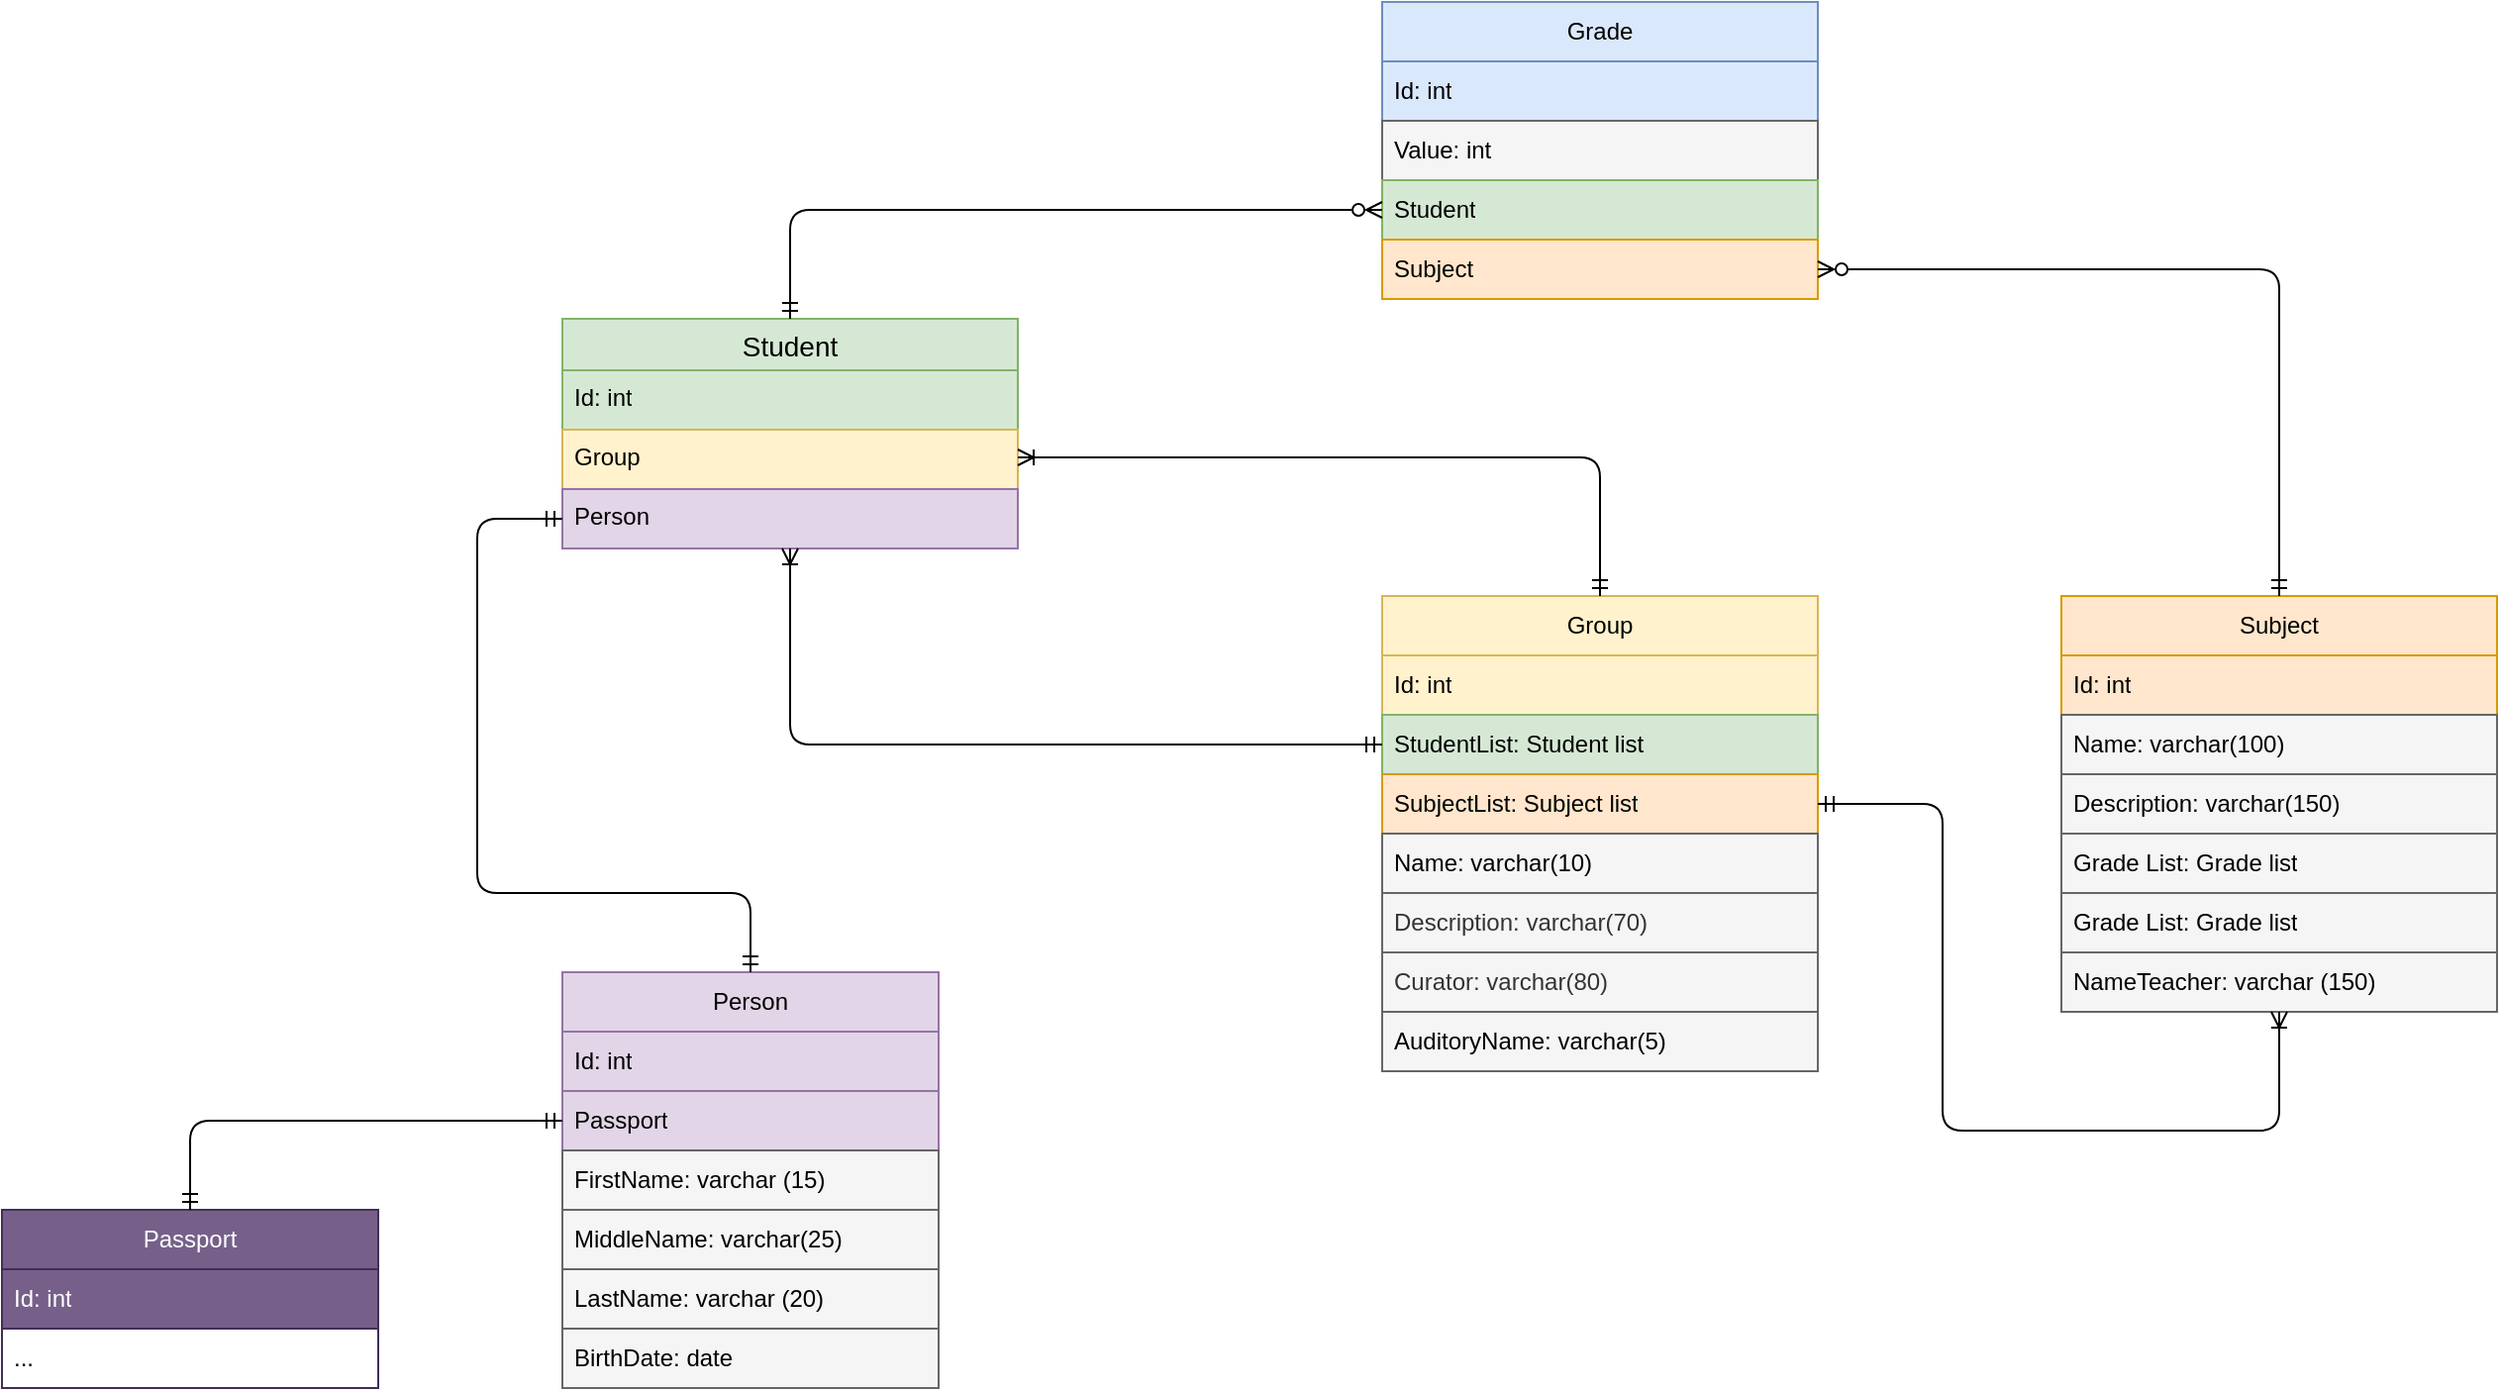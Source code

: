 <mxfile version="24.1.0" type="device">
  <diagram name="Страница — 1" id="HsdKML7Mbun2V900DYTD">
    <mxGraphModel dx="3247" dy="2101" grid="1" gridSize="10" guides="1" tooltips="1" connect="1" arrows="1" fold="1" page="1" pageScale="1" pageWidth="827" pageHeight="1169" math="0" shadow="0">
      <root>
        <mxCell id="0" />
        <mxCell id="1" parent="0" />
        <mxCell id="cB9pgYuhL3QeFEZIP5lz-66" value="Student" style="swimlane;fontStyle=0;childLayout=stackLayout;horizontal=1;startSize=26;horizontalStack=0;resizeParent=1;resizeParentMax=0;resizeLast=0;collapsible=1;marginBottom=0;align=center;fontSize=14;fillColor=#d5e8d4;strokeColor=#82b366;" parent="1" vertex="1">
          <mxGeometry x="-827" y="-50" width="230" height="116" as="geometry" />
        </mxCell>
        <mxCell id="cB9pgYuhL3QeFEZIP5lz-67" value="Id: int" style="text;strokeColor=#82b366;fillColor=#d5e8d4;spacingLeft=4;spacingRight=4;overflow=hidden;rotatable=0;points=[[0,0.5],[1,0.5]];portConstraint=eastwest;fontSize=12;whiteSpace=wrap;html=1;" parent="cB9pgYuhL3QeFEZIP5lz-66" vertex="1">
          <mxGeometry y="26" width="230" height="30" as="geometry" />
        </mxCell>
        <mxCell id="cB9pgYuhL3QeFEZIP5lz-69" value="Group&lt;div&gt;&lt;br&gt;&lt;/div&gt;" style="text;strokeColor=#d6b656;fillColor=#fff2cc;spacingLeft=4;spacingRight=4;overflow=hidden;rotatable=0;points=[[0,0.5],[1,0.5]];portConstraint=eastwest;fontSize=12;whiteSpace=wrap;html=1;" parent="cB9pgYuhL3QeFEZIP5lz-66" vertex="1">
          <mxGeometry y="56" width="230" height="30" as="geometry" />
        </mxCell>
        <mxCell id="cB9pgYuhL3QeFEZIP5lz-68" value="Person" style="text;strokeColor=#9673a6;fillColor=#e1d5e7;spacingLeft=4;spacingRight=4;overflow=hidden;rotatable=0;points=[[0,0.5],[1,0.5]];portConstraint=eastwest;fontSize=12;whiteSpace=wrap;html=1;" parent="cB9pgYuhL3QeFEZIP5lz-66" vertex="1">
          <mxGeometry y="86" width="230" height="30" as="geometry" />
        </mxCell>
        <mxCell id="cB9pgYuhL3QeFEZIP5lz-74" value="Person" style="swimlane;fontStyle=0;childLayout=stackLayout;horizontal=1;startSize=30;horizontalStack=0;resizeParent=1;resizeParentMax=0;resizeLast=0;collapsible=1;marginBottom=0;whiteSpace=wrap;html=1;fillColor=#e1d5e7;strokeColor=#9673a6;" parent="1" vertex="1">
          <mxGeometry x="-827" y="280" width="190" height="210" as="geometry" />
        </mxCell>
        <mxCell id="cB9pgYuhL3QeFEZIP5lz-75" value="Id: int" style="text;strokeColor=#9673a6;fillColor=#e1d5e7;align=left;verticalAlign=middle;spacingLeft=4;spacingRight=4;overflow=hidden;points=[[0,0.5],[1,0.5]];portConstraint=eastwest;rotatable=0;whiteSpace=wrap;html=1;" parent="cB9pgYuhL3QeFEZIP5lz-74" vertex="1">
          <mxGeometry y="30" width="190" height="30" as="geometry" />
        </mxCell>
        <mxCell id="cB9pgYuhL3QeFEZIP5lz-80" value="Passport" style="text;strokeColor=#9673a6;fillColor=#e1d5e7;align=left;verticalAlign=middle;spacingLeft=4;spacingRight=4;overflow=hidden;points=[[0,0.5],[1,0.5]];portConstraint=eastwest;rotatable=0;whiteSpace=wrap;html=1;" parent="cB9pgYuhL3QeFEZIP5lz-74" vertex="1">
          <mxGeometry y="60" width="190" height="30" as="geometry" />
        </mxCell>
        <mxCell id="cB9pgYuhL3QeFEZIP5lz-76" value="FirstName: varchar (15)" style="text;strokeColor=#666666;fillColor=#f5f5f5;align=left;verticalAlign=middle;spacingLeft=4;spacingRight=4;overflow=hidden;points=[[0,0.5],[1,0.5]];portConstraint=eastwest;rotatable=0;whiteSpace=wrap;html=1;fontColor=#000000;" parent="cB9pgYuhL3QeFEZIP5lz-74" vertex="1">
          <mxGeometry y="90" width="190" height="30" as="geometry" />
        </mxCell>
        <mxCell id="cB9pgYuhL3QeFEZIP5lz-77" value="MiddleName: varchar(25)" style="text;strokeColor=#666666;fillColor=#f5f5f5;align=left;verticalAlign=middle;spacingLeft=4;spacingRight=4;overflow=hidden;points=[[0,0.5],[1,0.5]];portConstraint=eastwest;rotatable=0;whiteSpace=wrap;html=1;fontColor=#000000;" parent="cB9pgYuhL3QeFEZIP5lz-74" vertex="1">
          <mxGeometry y="120" width="190" height="30" as="geometry" />
        </mxCell>
        <mxCell id="cB9pgYuhL3QeFEZIP5lz-78" value="LastName: varchar (20)" style="text;strokeColor=#666666;fillColor=#f5f5f5;align=left;verticalAlign=middle;spacingLeft=4;spacingRight=4;overflow=hidden;points=[[0,0.5],[1,0.5]];portConstraint=eastwest;rotatable=0;whiteSpace=wrap;html=1;fontColor=#000000;" parent="cB9pgYuhL3QeFEZIP5lz-74" vertex="1">
          <mxGeometry y="150" width="190" height="30" as="geometry" />
        </mxCell>
        <mxCell id="cB9pgYuhL3QeFEZIP5lz-79" value="BirthDate: date" style="text;strokeColor=#666666;fillColor=#f5f5f5;align=left;verticalAlign=middle;spacingLeft=4;spacingRight=4;overflow=hidden;points=[[0,0.5],[1,0.5]];portConstraint=eastwest;rotatable=0;whiteSpace=wrap;html=1;fontColor=#000000;" parent="cB9pgYuhL3QeFEZIP5lz-74" vertex="1">
          <mxGeometry y="180" width="190" height="30" as="geometry" />
        </mxCell>
        <mxCell id="cB9pgYuhL3QeFEZIP5lz-82" value="Passport" style="swimlane;fontStyle=0;childLayout=stackLayout;horizontal=1;startSize=30;horizontalStack=0;resizeParent=1;resizeParentMax=0;resizeLast=0;collapsible=1;marginBottom=0;whiteSpace=wrap;html=1;fillColor=#76608a;strokeColor=#432D57;fontColor=#ffffff;" parent="1" vertex="1">
          <mxGeometry x="-1110" y="400" width="190" height="90" as="geometry" />
        </mxCell>
        <mxCell id="cB9pgYuhL3QeFEZIP5lz-83" value="Id: int" style="text;strokeColor=#432D57;fillColor=#76608a;align=left;verticalAlign=middle;spacingLeft=4;spacingRight=4;overflow=hidden;points=[[0,0.5],[1,0.5]];portConstraint=eastwest;rotatable=0;whiteSpace=wrap;html=1;fontColor=#ffffff;" parent="cB9pgYuhL3QeFEZIP5lz-82" vertex="1">
          <mxGeometry y="30" width="190" height="30" as="geometry" />
        </mxCell>
        <mxCell id="cB9pgYuhL3QeFEZIP5lz-89" value="..." style="text;strokeColor=none;fillColor=none;align=left;verticalAlign=middle;spacingLeft=4;spacingRight=4;overflow=hidden;points=[[0,0.5],[1,0.5]];portConstraint=eastwest;rotatable=0;whiteSpace=wrap;html=1;" parent="cB9pgYuhL3QeFEZIP5lz-82" vertex="1">
          <mxGeometry y="60" width="190" height="30" as="geometry" />
        </mxCell>
        <mxCell id="cB9pgYuhL3QeFEZIP5lz-93" style="edgeStyle=orthogonalEdgeStyle;rounded=1;orthogonalLoop=1;jettySize=auto;html=1;curved=0;endArrow=ERmandOne;endFill=0;startArrow=ERmandOne;startFill=0;" parent="1" source="cB9pgYuhL3QeFEZIP5lz-68" target="cB9pgYuhL3QeFEZIP5lz-74" edge="1">
          <mxGeometry relative="1" as="geometry">
            <Array as="points">
              <mxPoint x="-870" y="51" />
              <mxPoint x="-870" y="240" />
              <mxPoint x="-732" y="240" />
            </Array>
          </mxGeometry>
        </mxCell>
        <mxCell id="cB9pgYuhL3QeFEZIP5lz-94" style="edgeStyle=orthogonalEdgeStyle;rounded=1;orthogonalLoop=1;jettySize=auto;html=1;curved=0;startArrow=ERmandOne;startFill=0;endArrow=ERmandOne;endFill=0;" parent="1" source="cB9pgYuhL3QeFEZIP5lz-80" target="cB9pgYuhL3QeFEZIP5lz-82" edge="1">
          <mxGeometry relative="1" as="geometry" />
        </mxCell>
        <mxCell id="cB9pgYuhL3QeFEZIP5lz-95" value="Group" style="swimlane;fontStyle=0;childLayout=stackLayout;horizontal=1;startSize=30;horizontalStack=0;resizeParent=1;resizeParentMax=0;resizeLast=0;collapsible=1;marginBottom=0;whiteSpace=wrap;html=1;fillColor=#fff2cc;strokeColor=#d6b656;" parent="1" vertex="1">
          <mxGeometry x="-413" y="90" width="220" height="240" as="geometry">
            <mxRectangle x="-430" y="140" width="70" height="30" as="alternateBounds" />
          </mxGeometry>
        </mxCell>
        <mxCell id="cB9pgYuhL3QeFEZIP5lz-96" value="Id: int" style="text;strokeColor=#d6b656;fillColor=#fff2cc;align=left;verticalAlign=middle;spacingLeft=4;spacingRight=4;overflow=hidden;points=[[0,0.5],[1,0.5]];portConstraint=eastwest;rotatable=0;whiteSpace=wrap;html=1;" parent="cB9pgYuhL3QeFEZIP5lz-95" vertex="1">
          <mxGeometry y="30" width="220" height="30" as="geometry" />
        </mxCell>
        <mxCell id="cB9pgYuhL3QeFEZIP5lz-101" value="StudentList: Student list" style="text;strokeColor=#82b366;fillColor=#d5e8d4;align=left;verticalAlign=middle;spacingLeft=4;spacingRight=4;overflow=hidden;points=[[0,0.5],[1,0.5]];portConstraint=eastwest;rotatable=0;whiteSpace=wrap;html=1;" parent="cB9pgYuhL3QeFEZIP5lz-95" vertex="1">
          <mxGeometry y="60" width="220" height="30" as="geometry" />
        </mxCell>
        <mxCell id="cB9pgYuhL3QeFEZIP5lz-102" value="SubjectList: Subject list" style="text;strokeColor=#d79b00;fillColor=#ffe6cc;align=left;verticalAlign=middle;spacingLeft=4;spacingRight=4;overflow=hidden;points=[[0,0.5],[1,0.5]];portConstraint=eastwest;rotatable=0;whiteSpace=wrap;html=1;" parent="cB9pgYuhL3QeFEZIP5lz-95" vertex="1">
          <mxGeometry y="90" width="220" height="30" as="geometry" />
        </mxCell>
        <mxCell id="cB9pgYuhL3QeFEZIP5lz-97" value="Name: varchar(10)" style="text;align=left;verticalAlign=middle;spacingLeft=4;spacingRight=4;overflow=hidden;points=[[0,0.5],[1,0.5]];portConstraint=eastwest;rotatable=0;whiteSpace=wrap;html=1;fillColor=#f5f5f5;fontColor=#000000;strokeColor=#666666;" parent="cB9pgYuhL3QeFEZIP5lz-95" vertex="1">
          <mxGeometry y="120" width="220" height="30" as="geometry" />
        </mxCell>
        <mxCell id="cB9pgYuhL3QeFEZIP5lz-98" value="Description: varchar(70)" style="text;strokeColor=#666666;fillColor=#f5f5f5;align=left;verticalAlign=middle;spacingLeft=4;spacingRight=4;overflow=hidden;points=[[0,0.5],[1,0.5]];portConstraint=eastwest;rotatable=0;whiteSpace=wrap;html=1;fontColor=#333333;" parent="cB9pgYuhL3QeFEZIP5lz-95" vertex="1">
          <mxGeometry y="150" width="220" height="30" as="geometry" />
        </mxCell>
        <mxCell id="cB9pgYuhL3QeFEZIP5lz-99" value="Curator: varchar(80)" style="text;strokeColor=#666666;fillColor=#f5f5f5;align=left;verticalAlign=middle;spacingLeft=4;spacingRight=4;overflow=hidden;points=[[0,0.5],[1,0.5]];portConstraint=eastwest;rotatable=0;whiteSpace=wrap;html=1;fontColor=#333333;" parent="cB9pgYuhL3QeFEZIP5lz-95" vertex="1">
          <mxGeometry y="180" width="220" height="30" as="geometry" />
        </mxCell>
        <mxCell id="cB9pgYuhL3QeFEZIP5lz-100" value="AuditoryName: varchar(5)" style="text;strokeColor=#666666;fillColor=#f5f5f5;align=left;verticalAlign=middle;spacingLeft=4;spacingRight=4;overflow=hidden;points=[[0,0.5],[1,0.5]];portConstraint=eastwest;rotatable=0;whiteSpace=wrap;html=1;fontColor=#000000;" parent="cB9pgYuhL3QeFEZIP5lz-95" vertex="1">
          <mxGeometry y="210" width="220" height="30" as="geometry" />
        </mxCell>
        <mxCell id="cB9pgYuhL3QeFEZIP5lz-103" style="edgeStyle=orthogonalEdgeStyle;rounded=1;orthogonalLoop=1;jettySize=auto;html=1;curved=0;endArrow=ERmandOne;endFill=0;startArrow=ERoneToMany;startFill=0;" parent="1" source="cB9pgYuhL3QeFEZIP5lz-69" target="cB9pgYuhL3QeFEZIP5lz-95" edge="1">
          <mxGeometry relative="1" as="geometry">
            <Array as="points">
              <mxPoint x="-303" y="20" />
            </Array>
          </mxGeometry>
        </mxCell>
        <mxCell id="cB9pgYuhL3QeFEZIP5lz-105" style="edgeStyle=orthogonalEdgeStyle;rounded=1;orthogonalLoop=1;jettySize=auto;html=1;entryX=0.5;entryY=1;entryDx=0;entryDy=0;curved=0;endArrow=ERoneToMany;endFill=0;startArrow=ERmandOne;startFill=0;" parent="1" source="cB9pgYuhL3QeFEZIP5lz-101" target="cB9pgYuhL3QeFEZIP5lz-66" edge="1">
          <mxGeometry relative="1" as="geometry" />
        </mxCell>
        <mxCell id="1ycy2b3usY0TTcdBJOMy-2" value="Subject" style="swimlane;fontStyle=0;childLayout=stackLayout;horizontal=1;startSize=30;horizontalStack=0;resizeParent=1;resizeParentMax=0;resizeLast=0;collapsible=1;marginBottom=0;whiteSpace=wrap;html=1;fillColor=#ffe6cc;strokeColor=#d79b00;" vertex="1" parent="1">
          <mxGeometry x="-70" y="90" width="220" height="210" as="geometry">
            <mxRectangle x="-430" y="140" width="70" height="30" as="alternateBounds" />
          </mxGeometry>
        </mxCell>
        <mxCell id="1ycy2b3usY0TTcdBJOMy-3" value="Id: int" style="text;strokeColor=#d79b00;fillColor=#ffe6cc;align=left;verticalAlign=middle;spacingLeft=4;spacingRight=4;overflow=hidden;points=[[0,0.5],[1,0.5]];portConstraint=eastwest;rotatable=0;whiteSpace=wrap;html=1;" vertex="1" parent="1ycy2b3usY0TTcdBJOMy-2">
          <mxGeometry y="30" width="220" height="30" as="geometry" />
        </mxCell>
        <mxCell id="1ycy2b3usY0TTcdBJOMy-5" value="Name: varchar(100)" style="text;strokeColor=#666666;fillColor=#f5f5f5;align=left;verticalAlign=middle;spacingLeft=4;spacingRight=4;overflow=hidden;points=[[0,0.5],[1,0.5]];portConstraint=eastwest;rotatable=0;whiteSpace=wrap;html=1;fontColor=#000000;" vertex="1" parent="1ycy2b3usY0TTcdBJOMy-2">
          <mxGeometry y="60" width="220" height="30" as="geometry" />
        </mxCell>
        <mxCell id="1ycy2b3usY0TTcdBJOMy-7" value="Description: varchar(150)" style="text;strokeColor=#666666;fillColor=#f5f5f5;align=left;verticalAlign=middle;spacingLeft=4;spacingRight=4;overflow=hidden;points=[[0,0.5],[1,0.5]];portConstraint=eastwest;rotatable=0;whiteSpace=wrap;html=1;fontColor=#000000;" vertex="1" parent="1ycy2b3usY0TTcdBJOMy-2">
          <mxGeometry y="90" width="220" height="30" as="geometry" />
        </mxCell>
        <mxCell id="1ycy2b3usY0TTcdBJOMy-12" value="Grade List: Grade list" style="text;strokeColor=#666666;fillColor=#f5f5f5;align=left;verticalAlign=middle;spacingLeft=4;spacingRight=4;overflow=hidden;points=[[0,0.5],[1,0.5]];portConstraint=eastwest;rotatable=0;whiteSpace=wrap;html=1;fontColor=#000000;" vertex="1" parent="1ycy2b3usY0TTcdBJOMy-2">
          <mxGeometry y="120" width="220" height="30" as="geometry" />
        </mxCell>
        <mxCell id="1ycy2b3usY0TTcdBJOMy-9" value="Grade List: Grade list" style="text;strokeColor=#666666;fillColor=#f5f5f5;align=left;verticalAlign=middle;spacingLeft=4;spacingRight=4;overflow=hidden;points=[[0,0.5],[1,0.5]];portConstraint=eastwest;rotatable=0;whiteSpace=wrap;html=1;fontColor=#000000;" vertex="1" parent="1ycy2b3usY0TTcdBJOMy-2">
          <mxGeometry y="150" width="220" height="30" as="geometry" />
        </mxCell>
        <mxCell id="1ycy2b3usY0TTcdBJOMy-10" value="NameTeacher: varchar (150)" style="text;strokeColor=#666666;fillColor=#f5f5f5;align=left;verticalAlign=middle;spacingLeft=4;spacingRight=4;overflow=hidden;points=[[0,0.5],[1,0.5]];portConstraint=eastwest;rotatable=0;whiteSpace=wrap;html=1;fontColor=#000000;" vertex="1" parent="1ycy2b3usY0TTcdBJOMy-2">
          <mxGeometry y="180" width="220" height="30" as="geometry" />
        </mxCell>
        <mxCell id="1ycy2b3usY0TTcdBJOMy-11" style="edgeStyle=orthogonalEdgeStyle;rounded=1;orthogonalLoop=1;jettySize=auto;html=1;endArrow=ERoneToMany;endFill=0;startArrow=ERmandOne;startFill=0;curved=0;" edge="1" parent="1" source="cB9pgYuhL3QeFEZIP5lz-102" target="1ycy2b3usY0TTcdBJOMy-2">
          <mxGeometry relative="1" as="geometry">
            <Array as="points">
              <mxPoint x="-130" y="195" />
              <mxPoint x="-130" y="360" />
              <mxPoint x="40" y="360" />
            </Array>
          </mxGeometry>
        </mxCell>
        <mxCell id="1ycy2b3usY0TTcdBJOMy-13" value="Grade" style="swimlane;fontStyle=0;childLayout=stackLayout;horizontal=1;startSize=30;horizontalStack=0;resizeParent=1;resizeParentMax=0;resizeLast=0;collapsible=1;marginBottom=0;whiteSpace=wrap;html=1;fillColor=#dae8fc;strokeColor=#6c8ebf;" vertex="1" parent="1">
          <mxGeometry x="-413" y="-210" width="220" height="150" as="geometry">
            <mxRectangle x="-430" y="140" width="70" height="30" as="alternateBounds" />
          </mxGeometry>
        </mxCell>
        <mxCell id="1ycy2b3usY0TTcdBJOMy-14" value="Id: int" style="text;strokeColor=#6c8ebf;fillColor=#dae8fc;align=left;verticalAlign=middle;spacingLeft=4;spacingRight=4;overflow=hidden;points=[[0,0.5],[1,0.5]];portConstraint=eastwest;rotatable=0;whiteSpace=wrap;html=1;" vertex="1" parent="1ycy2b3usY0TTcdBJOMy-13">
          <mxGeometry y="30" width="220" height="30" as="geometry" />
        </mxCell>
        <mxCell id="1ycy2b3usY0TTcdBJOMy-15" value="Value: int" style="text;align=left;verticalAlign=middle;spacingLeft=4;spacingRight=4;overflow=hidden;points=[[0,0.5],[1,0.5]];portConstraint=eastwest;rotatable=0;whiteSpace=wrap;html=1;fillColor=#f5f5f5;fontColor=#000000;strokeColor=#666666;" vertex="1" parent="1ycy2b3usY0TTcdBJOMy-13">
          <mxGeometry y="60" width="220" height="30" as="geometry" />
        </mxCell>
        <mxCell id="1ycy2b3usY0TTcdBJOMy-16" value="Student" style="text;strokeColor=#82b366;fillColor=#d5e8d4;align=left;verticalAlign=middle;spacingLeft=4;spacingRight=4;overflow=hidden;points=[[0,0.5],[1,0.5]];portConstraint=eastwest;rotatable=0;whiteSpace=wrap;html=1;" vertex="1" parent="1ycy2b3usY0TTcdBJOMy-13">
          <mxGeometry y="90" width="220" height="30" as="geometry" />
        </mxCell>
        <mxCell id="1ycy2b3usY0TTcdBJOMy-17" value="Subject" style="text;strokeColor=#d79b00;fillColor=#ffe6cc;align=left;verticalAlign=middle;spacingLeft=4;spacingRight=4;overflow=hidden;points=[[0,0.5],[1,0.5]];portConstraint=eastwest;rotatable=0;whiteSpace=wrap;html=1;" vertex="1" parent="1ycy2b3usY0TTcdBJOMy-13">
          <mxGeometry y="120" width="220" height="30" as="geometry" />
        </mxCell>
        <mxCell id="1ycy2b3usY0TTcdBJOMy-21" style="edgeStyle=orthogonalEdgeStyle;rounded=1;orthogonalLoop=1;jettySize=auto;html=1;endArrow=ERmandOne;endFill=0;startArrow=ERzeroToMany;startFill=0;curved=0;" edge="1" parent="1" source="1ycy2b3usY0TTcdBJOMy-17" target="1ycy2b3usY0TTcdBJOMy-2">
          <mxGeometry relative="1" as="geometry" />
        </mxCell>
        <mxCell id="1ycy2b3usY0TTcdBJOMy-22" style="edgeStyle=orthogonalEdgeStyle;rounded=1;orthogonalLoop=1;jettySize=auto;html=1;endArrow=ERmandOne;endFill=0;startArrow=ERzeroToMany;startFill=0;curved=0;" edge="1" parent="1" source="1ycy2b3usY0TTcdBJOMy-16" target="cB9pgYuhL3QeFEZIP5lz-66">
          <mxGeometry relative="1" as="geometry" />
        </mxCell>
      </root>
    </mxGraphModel>
  </diagram>
</mxfile>
